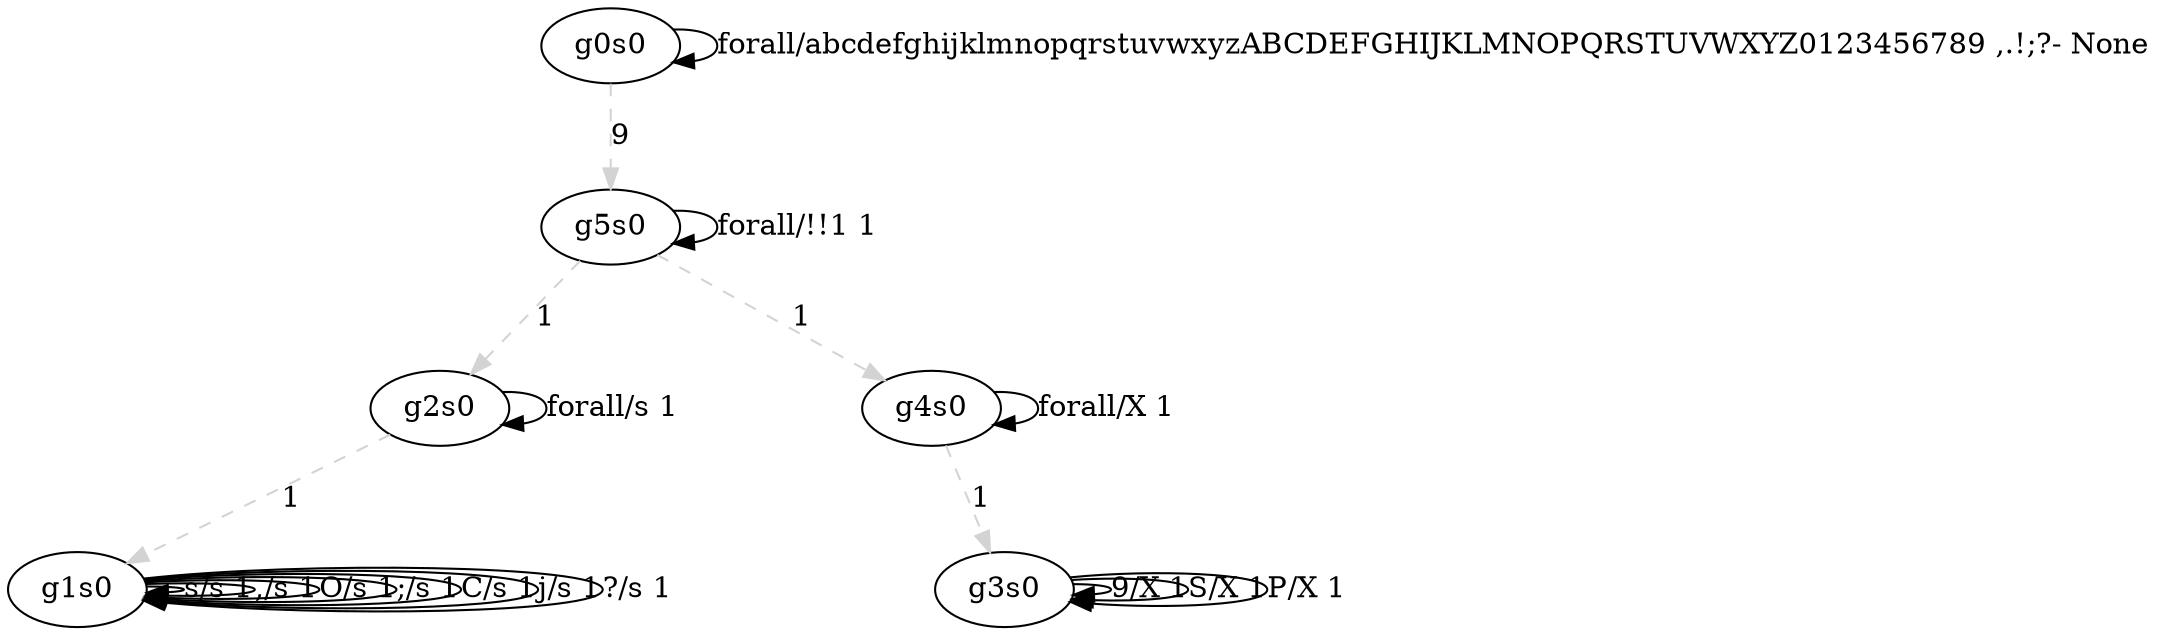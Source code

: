 digraph { { rank=min; g0s0}
 subgraph g0 {
  g0s0 -> g0s0 [label="forall/abcdefghijklmnopqrstuvwxyzABCDEFGHIJKLMNOPQRSTUVWXYZ0123456789 ,.!;?- None"];
 }
 subgraph g5 {
  g5s0 -> g5s0 [label="forall/!!1 1"];
 }
 subgraph g2 {
  g2s0 -> g2s0 [label="forall/s 1"];
 }
 subgraph g1 {
  g1s0 -> g1s0 [label="s/s 1"];
  g1s0 -> g1s0 [label=",/s 1"];
  g1s0 -> g1s0 [label="O/s 1"];
  g1s0 -> g1s0 [label=";/s 1"];
  g1s0 -> g1s0 [label="C/s 1"];
  g1s0 -> g1s0 [label="j/s 1"];
  g1s0 -> g1s0 [label="?/s 1"];
 }
{ rank=same;}
 g2s0 -> g1s0 [color=lightgray,label="1",style=dashed];
{ rank=same; g1s0}
 g5s0 -> g2s0 [color=lightgray,label="1",style=dashed];
 subgraph g4 {
  g4s0 -> g4s0 [label="forall/X 1"];
 }
 subgraph g3 {
  g3s0 -> g3s0 [label="9/X 1"];
  g3s0 -> g3s0 [label="S/X 1"];
  g3s0 -> g3s0 [label="P/X 1"];
 }
{ rank=same;}
 g4s0 -> g3s0 [color=lightgray,label="1",style=dashed];
{ rank=same; g3s0}
 g5s0 -> g4s0 [color=lightgray,label="1",style=dashed];
{ rank=same; g2s0 g4s0}
 g0s0 -> g5s0 [color=lightgray,label="9",style=dashed];
{ rank=same; g5s0}
}
